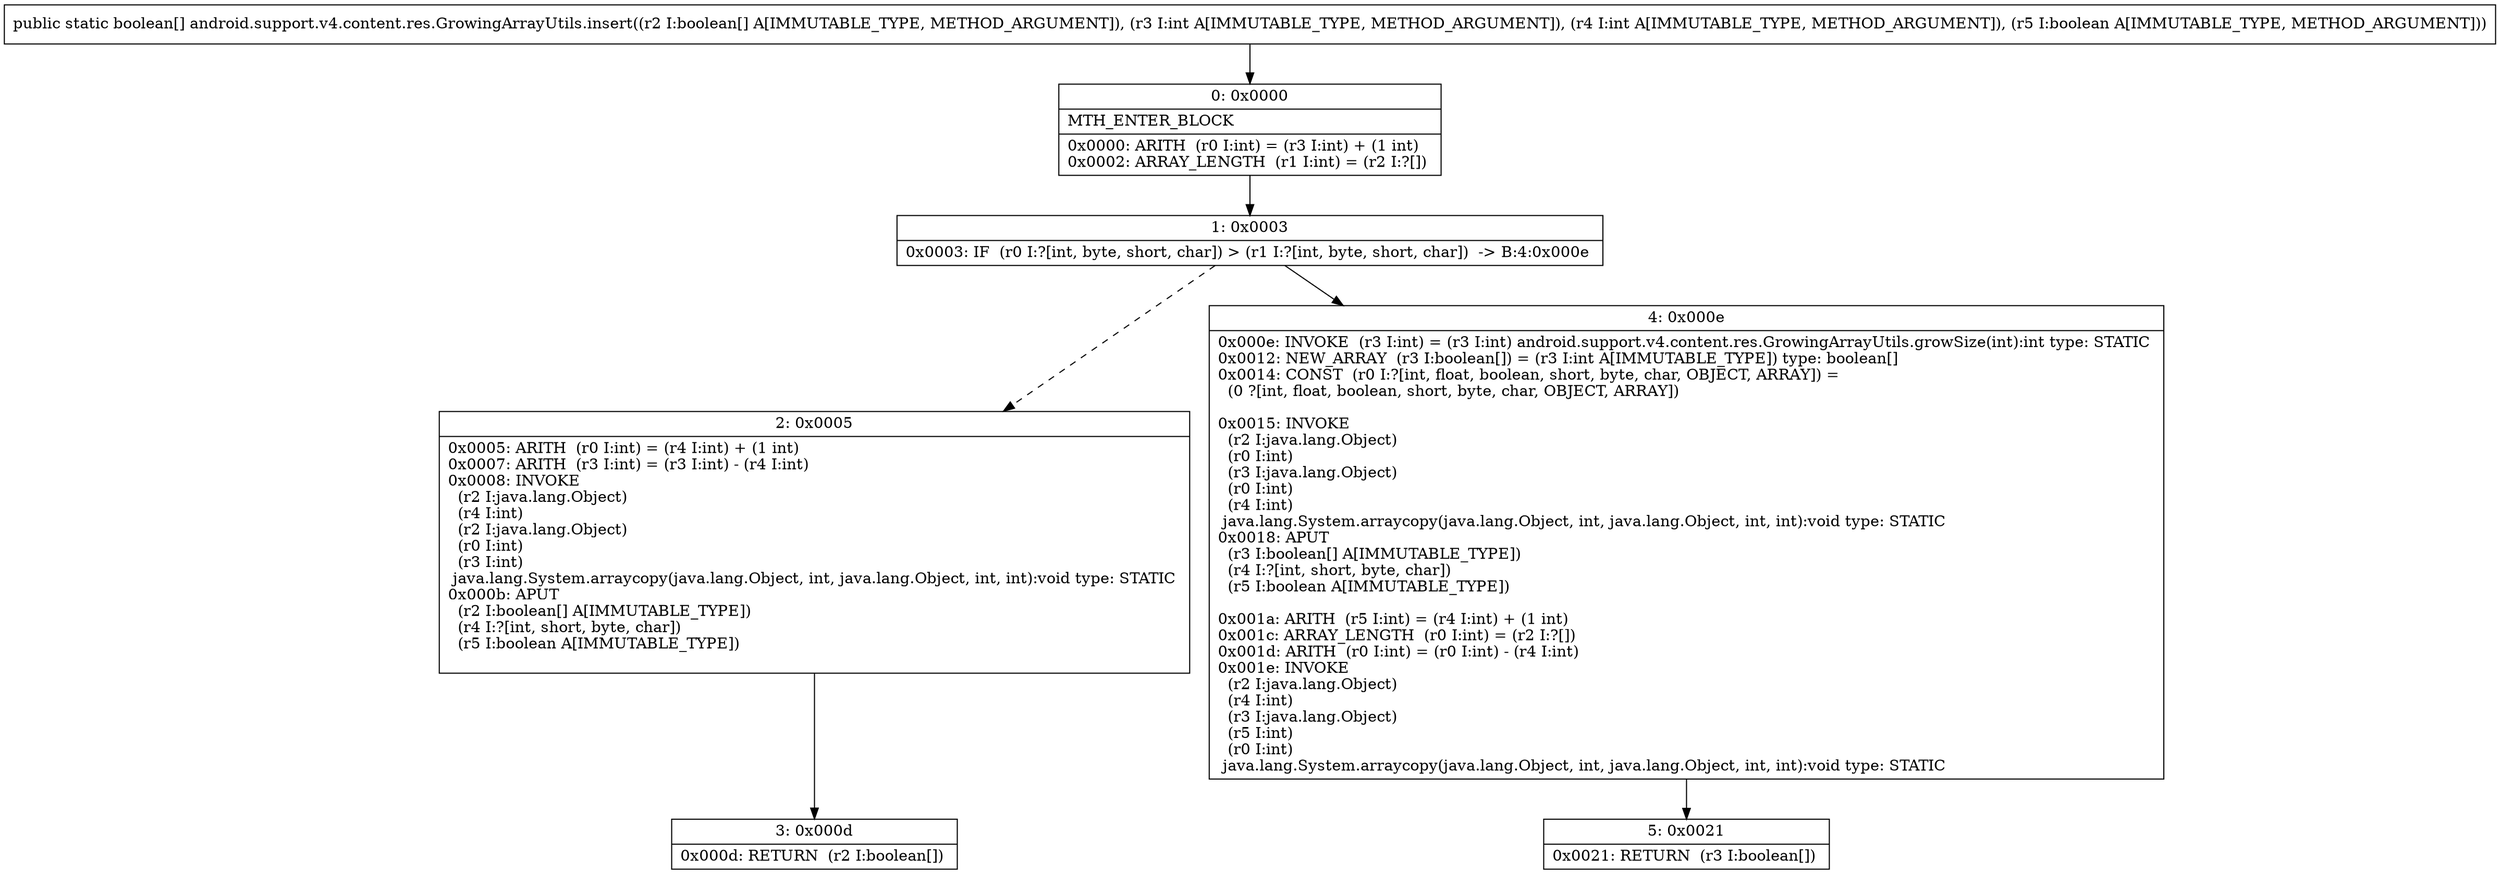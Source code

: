 digraph "CFG forandroid.support.v4.content.res.GrowingArrayUtils.insert([ZIIZ)[Z" {
Node_0 [shape=record,label="{0\:\ 0x0000|MTH_ENTER_BLOCK\l|0x0000: ARITH  (r0 I:int) = (r3 I:int) + (1 int) \l0x0002: ARRAY_LENGTH  (r1 I:int) = (r2 I:?[]) \l}"];
Node_1 [shape=record,label="{1\:\ 0x0003|0x0003: IF  (r0 I:?[int, byte, short, char]) \> (r1 I:?[int, byte, short, char])  \-\> B:4:0x000e \l}"];
Node_2 [shape=record,label="{2\:\ 0x0005|0x0005: ARITH  (r0 I:int) = (r4 I:int) + (1 int) \l0x0007: ARITH  (r3 I:int) = (r3 I:int) \- (r4 I:int) \l0x0008: INVOKE  \l  (r2 I:java.lang.Object)\l  (r4 I:int)\l  (r2 I:java.lang.Object)\l  (r0 I:int)\l  (r3 I:int)\l java.lang.System.arraycopy(java.lang.Object, int, java.lang.Object, int, int):void type: STATIC \l0x000b: APUT  \l  (r2 I:boolean[] A[IMMUTABLE_TYPE])\l  (r4 I:?[int, short, byte, char])\l  (r5 I:boolean A[IMMUTABLE_TYPE])\l \l}"];
Node_3 [shape=record,label="{3\:\ 0x000d|0x000d: RETURN  (r2 I:boolean[]) \l}"];
Node_4 [shape=record,label="{4\:\ 0x000e|0x000e: INVOKE  (r3 I:int) = (r3 I:int) android.support.v4.content.res.GrowingArrayUtils.growSize(int):int type: STATIC \l0x0012: NEW_ARRAY  (r3 I:boolean[]) = (r3 I:int A[IMMUTABLE_TYPE]) type: boolean[] \l0x0014: CONST  (r0 I:?[int, float, boolean, short, byte, char, OBJECT, ARRAY]) = \l  (0 ?[int, float, boolean, short, byte, char, OBJECT, ARRAY])\l \l0x0015: INVOKE  \l  (r2 I:java.lang.Object)\l  (r0 I:int)\l  (r3 I:java.lang.Object)\l  (r0 I:int)\l  (r4 I:int)\l java.lang.System.arraycopy(java.lang.Object, int, java.lang.Object, int, int):void type: STATIC \l0x0018: APUT  \l  (r3 I:boolean[] A[IMMUTABLE_TYPE])\l  (r4 I:?[int, short, byte, char])\l  (r5 I:boolean A[IMMUTABLE_TYPE])\l \l0x001a: ARITH  (r5 I:int) = (r4 I:int) + (1 int) \l0x001c: ARRAY_LENGTH  (r0 I:int) = (r2 I:?[]) \l0x001d: ARITH  (r0 I:int) = (r0 I:int) \- (r4 I:int) \l0x001e: INVOKE  \l  (r2 I:java.lang.Object)\l  (r4 I:int)\l  (r3 I:java.lang.Object)\l  (r5 I:int)\l  (r0 I:int)\l java.lang.System.arraycopy(java.lang.Object, int, java.lang.Object, int, int):void type: STATIC \l}"];
Node_5 [shape=record,label="{5\:\ 0x0021|0x0021: RETURN  (r3 I:boolean[]) \l}"];
MethodNode[shape=record,label="{public static boolean[] android.support.v4.content.res.GrowingArrayUtils.insert((r2 I:boolean[] A[IMMUTABLE_TYPE, METHOD_ARGUMENT]), (r3 I:int A[IMMUTABLE_TYPE, METHOD_ARGUMENT]), (r4 I:int A[IMMUTABLE_TYPE, METHOD_ARGUMENT]), (r5 I:boolean A[IMMUTABLE_TYPE, METHOD_ARGUMENT])) }"];
MethodNode -> Node_0;
Node_0 -> Node_1;
Node_1 -> Node_2[style=dashed];
Node_1 -> Node_4;
Node_2 -> Node_3;
Node_4 -> Node_5;
}

